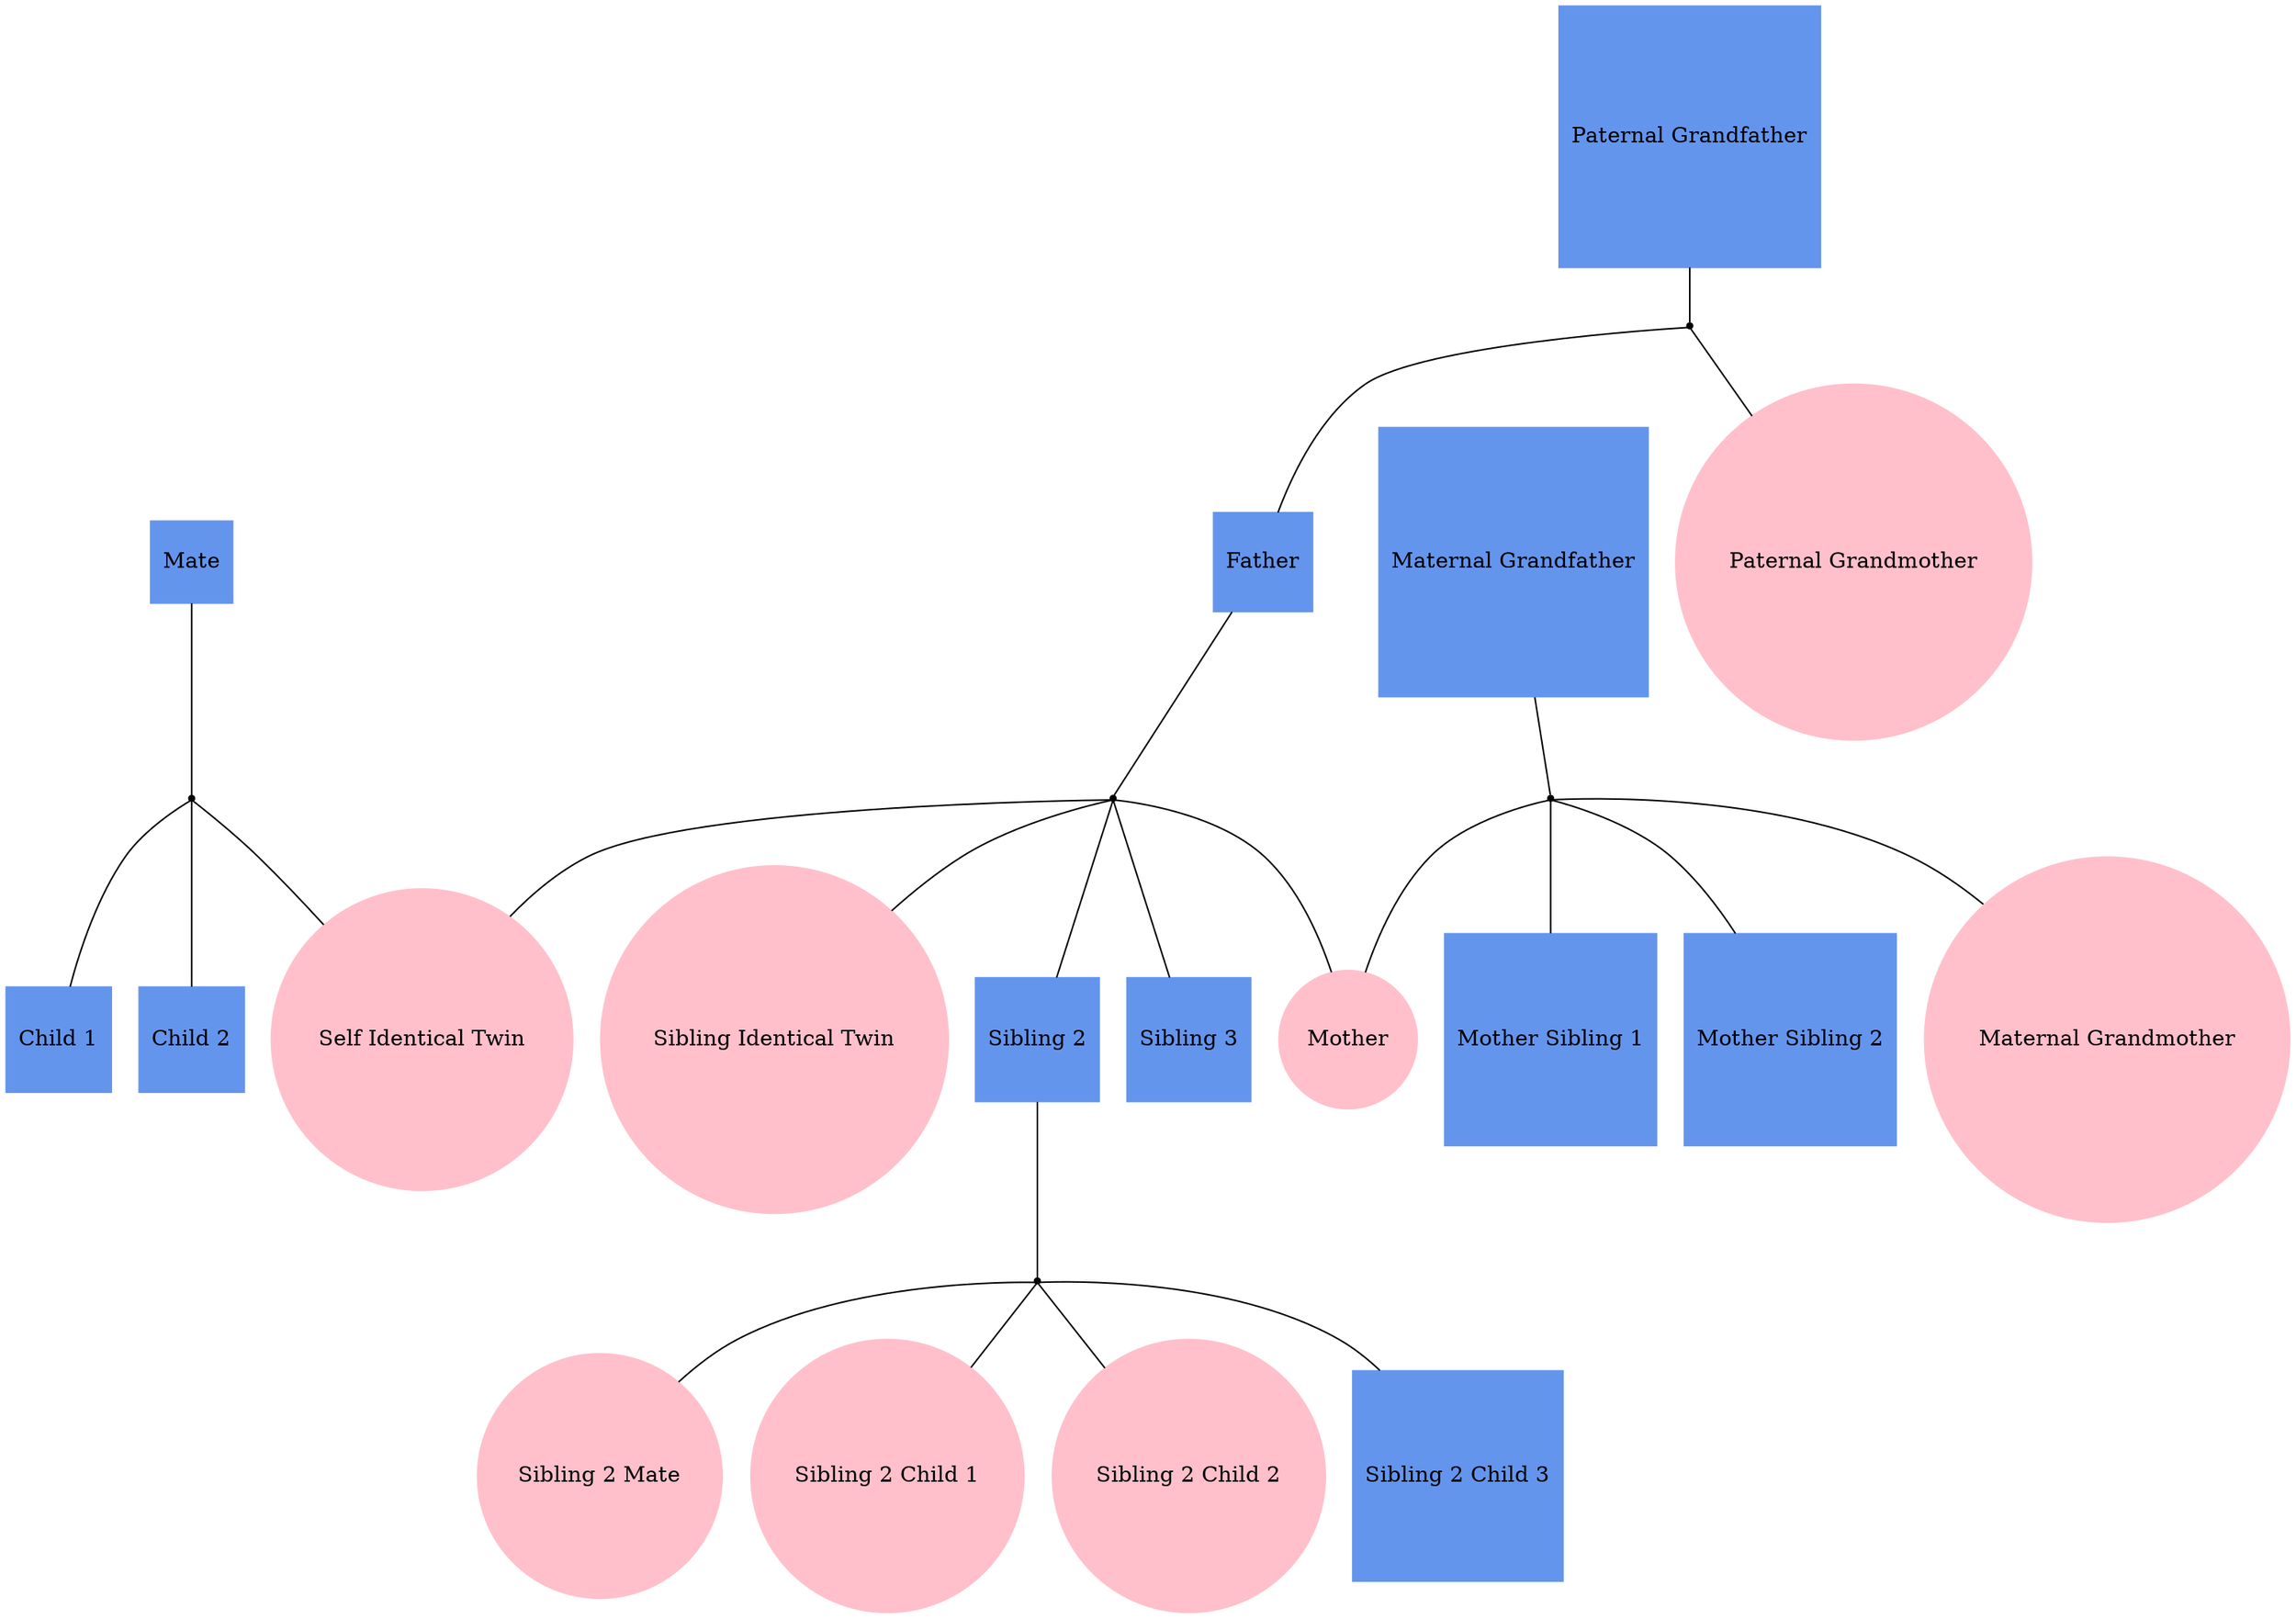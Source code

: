 
graph f3 {
"Self Identical Twin" [shape=oval, style=filled, regular=1, color="pink"];
"Mate" [shape=box, style=filled, regular=1, color="cornflowerblue"];
"Child 1" [shape=box, style=filled, regular=1, color="cornflowerblue"];
"Child 2" [shape=box, style=filled, regular=1, color="cornflowerblue"];
"Sibling Identical Twin" [shape=oval, style=filled, regular=1, color="pink"];
"Sibling 2" [shape=box, style=filled, regular=1, color="cornflowerblue"];
"Sibling 2 Mate" [shape=oval, style=filled, regular=1, color="pink"];
"Sibling 2 Child 1" [shape=oval, style=filled, regular=1, color="pink"];
"Sibling 2 Child 2" [shape=oval, style=filled, regular=1, color="pink"];
"Sibling 2 Child 3" [shape=box, style=filled, regular=1, color="cornflowerblue"];
"Sibling 3" [shape=box, style=filled, regular=1, color="cornflowerblue"];
"Father" [shape=box, style=filled, regular=1, color="cornflowerblue"];
"Paternal Grandmother" [shape=oval, style=filled, regular=1, color="pink"];
"Paternal Grandfather" [shape=box, style=filled, regular=1, color="cornflowerblue"];
"Mother" [shape=oval, style=filled, regular=1, color="pink"];
"Mother Sibling 1" [shape=box, style=filled, regular=1, color="cornflowerblue"];
"Mother Sibling 2" [shape=box, style=filled, regular=1, color="cornflowerblue"];
"Maternal Grandmother" [shape=oval, style=filled, regular=1, color="pink"];
"Maternal Grandfather" [shape=box, style=filled, regular=1, color="cornflowerblue"];

"mate+selfidenticaltwin" [shape=point];
"sibling2+sibling2mate" [shape=point];
"father+mother" [shape=point];
"paternalgrandfather+paternalgrandmother" [shape=point];
"maternalgrandfather+maternalgrandmother" [shape=point];

"Mate" -- "mate+selfidenticaltwin" -- "Self Identical Twin";
"Sibling 2" -- "sibling2+sibling2mate" -- "Sibling 2 Mate";
"Father" -- "father+mother" -- "Mother";
"Paternal Grandfather" -- "paternalgrandfather+paternalgrandmother" -- "Paternal Grandmother";
"Maternal Grandfather" -- "maternalgrandfather+maternalgrandmother" -- "Maternal Grandmother";

"father+mother" -- "Self Identical Twin";
"mate+selfidenticaltwin" -- "Child 1";
"mate+selfidenticaltwin" -- "Child 2";
"father+mother" -- "Sibling Identical Twin";
"father+mother" -- "Sibling 2";
"sibling2+sibling2mate" -- "Sibling 2 Child 1";
"sibling2+sibling2mate" -- "Sibling 2 Child 2";
"sibling2+sibling2mate" -- "Sibling 2 Child 3";
"father+mother" -- "Sibling 3";
"paternalgrandfather+paternalgrandmother" -- "Father";
"maternalgrandfather+maternalgrandmother" -- "Mother";
"maternalgrandfather+maternalgrandmother" -- "Mother Sibling 1";
"maternalgrandfather+maternalgrandmother" -- "Mother Sibling 2";
}
    